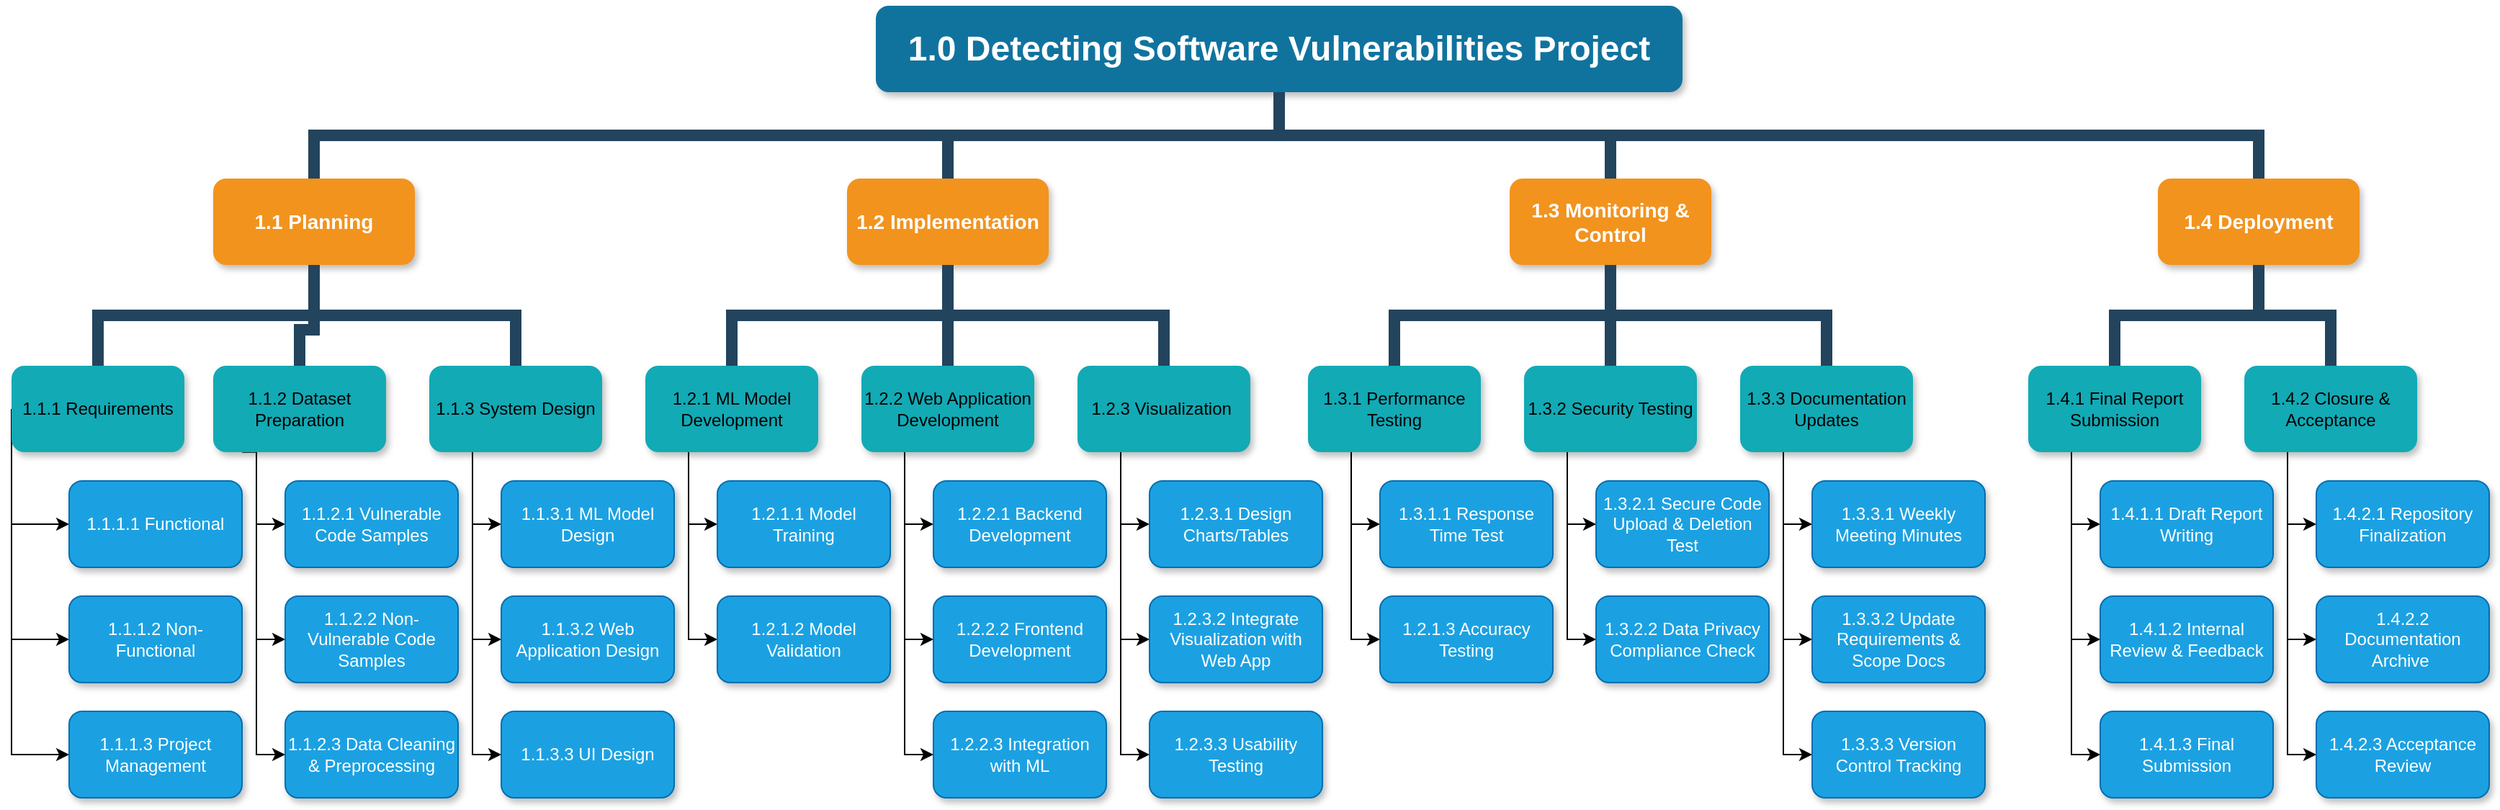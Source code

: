 <mxfile version="28.1.1">
  <diagram name="Page-1" id="MG0lEa-HUgkiu0qIdUfv">
    <mxGraphModel dx="749" dy="397" grid="1" gridSize="10" guides="1" tooltips="1" connect="1" arrows="1" fold="1" page="1" pageScale="1" pageWidth="850" pageHeight="1100" math="0" shadow="0">
      <root>
        <mxCell id="0" />
        <mxCell id="1" parent="0" />
        <mxCell id="g9feEOPvG_fvenJrY9SU-1" value="1.0 Detecting Software Vulnerabilities Project" style="whiteSpace=wrap;rounded=1;shadow=1;fillColor=#10739E;strokeColor=none;fontColor=#FFFFFF;fontStyle=1;fontSize=24" parent="1" vertex="1">
          <mxGeometry x="660" y="560" width="560" height="60" as="geometry" />
        </mxCell>
        <mxCell id="g9feEOPvG_fvenJrY9SU-2" value="1.1 Planning" style="whiteSpace=wrap;rounded=1;fillColor=#F2931E;strokeColor=none;shadow=1;fontColor=#FFFFFF;fontStyle=1;fontSize=14" parent="1" vertex="1">
          <mxGeometry x="200" y="680.0" width="140" height="60" as="geometry" />
        </mxCell>
        <mxCell id="g9feEOPvG_fvenJrY9SU-180" style="edgeStyle=orthogonalEdgeStyle;rounded=0;orthogonalLoop=1;jettySize=auto;html=1;exitX=0.25;exitY=1;exitDx=0;exitDy=0;entryX=0;entryY=0.5;entryDx=0;entryDy=0;" parent="1" source="g9feEOPvG_fvenJrY9SU-17" target="g9feEOPvG_fvenJrY9SU-106" edge="1">
          <mxGeometry relative="1" as="geometry" />
        </mxCell>
        <mxCell id="g9feEOPvG_fvenJrY9SU-181" style="edgeStyle=orthogonalEdgeStyle;rounded=0;orthogonalLoop=1;jettySize=auto;html=1;exitX=0.25;exitY=1;exitDx=0;exitDy=0;entryX=0;entryY=0.5;entryDx=0;entryDy=0;" parent="1" source="g9feEOPvG_fvenJrY9SU-17" target="g9feEOPvG_fvenJrY9SU-107" edge="1">
          <mxGeometry relative="1" as="geometry" />
        </mxCell>
        <mxCell id="g9feEOPvG_fvenJrY9SU-182" style="edgeStyle=orthogonalEdgeStyle;rounded=0;orthogonalLoop=1;jettySize=auto;html=1;exitX=0.25;exitY=1;exitDx=0;exitDy=0;entryX=0;entryY=0.5;entryDx=0;entryDy=0;" parent="1" source="g9feEOPvG_fvenJrY9SU-17" target="g9feEOPvG_fvenJrY9SU-108" edge="1">
          <mxGeometry relative="1" as="geometry" />
        </mxCell>
        <mxCell id="g9feEOPvG_fvenJrY9SU-17" value="1.1.3 System Design" style="whiteSpace=wrap;rounded=1;fillColor=#12AAB5;strokeColor=none;shadow=1;fontColor=light-dark(#000000,#000000);" parent="1" vertex="1">
          <mxGeometry x="350" y="810.0" width="120" height="60" as="geometry" />
        </mxCell>
        <mxCell id="g9feEOPvG_fvenJrY9SU-32" value="" style="edgeStyle=elbowEdgeStyle;elbow=vertical;rounded=0;fontColor=#000000;endArrow=none;endFill=0;strokeWidth=8;strokeColor=#23445D;" parent="1" source="g9feEOPvG_fvenJrY9SU-1" target="g9feEOPvG_fvenJrY9SU-2" edge="1">
          <mxGeometry width="100" height="100" relative="1" as="geometry">
            <mxPoint x="570" y="660" as="sourcePoint" />
            <mxPoint x="670" y="560" as="targetPoint" />
          </mxGeometry>
        </mxCell>
        <mxCell id="g9feEOPvG_fvenJrY9SU-33" value="" style="edgeStyle=elbowEdgeStyle;elbow=vertical;rounded=0;fontColor=#000000;endArrow=none;endFill=0;strokeWidth=8;strokeColor=#23445D;entryX=0.5;entryY=0;entryDx=0;entryDy=0;exitX=0.5;exitY=1;exitDx=0;exitDy=0;" parent="1" source="g9feEOPvG_fvenJrY9SU-1" target="g9feEOPvG_fvenJrY9SU-78" edge="1">
          <mxGeometry width="100" height="100" relative="1" as="geometry">
            <mxPoint x="1300" y="630" as="sourcePoint" />
            <mxPoint x="660" y="690.0" as="targetPoint" />
          </mxGeometry>
        </mxCell>
        <mxCell id="g9feEOPvG_fvenJrY9SU-34" value="" style="edgeStyle=elbowEdgeStyle;elbow=vertical;rounded=0;fontColor=#000000;endArrow=none;endFill=0;strokeWidth=8;strokeColor=#23445D;exitX=0.5;exitY=1;exitDx=0;exitDy=0;entryX=0.5;entryY=0;entryDx=0;entryDy=0;" parent="1" source="g9feEOPvG_fvenJrY9SU-1" target="g9feEOPvG_fvenJrY9SU-85" edge="1">
          <mxGeometry width="100" height="100" relative="1" as="geometry">
            <mxPoint x="590" y="680" as="sourcePoint" />
            <mxPoint x="1200" y="690" as="targetPoint" />
            <Array as="points">
              <mxPoint x="1060" y="650" />
            </Array>
          </mxGeometry>
        </mxCell>
        <mxCell id="g9feEOPvG_fvenJrY9SU-35" value="" style="edgeStyle=elbowEdgeStyle;elbow=vertical;rounded=0;fontColor=#000000;endArrow=none;endFill=0;strokeWidth=8;strokeColor=#23445D;entryX=0.5;entryY=0;entryDx=0;entryDy=0;" parent="1" source="g9feEOPvG_fvenJrY9SU-1" target="g9feEOPvG_fvenJrY9SU-92" edge="1">
          <mxGeometry width="100" height="100" relative="1" as="geometry">
            <mxPoint x="600" y="690" as="sourcePoint" />
            <mxPoint x="1370" y="690.0" as="targetPoint" />
          </mxGeometry>
        </mxCell>
        <mxCell id="g9feEOPvG_fvenJrY9SU-175" style="edgeStyle=orthogonalEdgeStyle;rounded=0;orthogonalLoop=1;jettySize=auto;html=1;exitX=0.167;exitY=0.998;exitDx=0;exitDy=0;entryX=0;entryY=0.5;entryDx=0;entryDy=0;exitPerimeter=0;" parent="1" source="g9feEOPvG_fvenJrY9SU-39" target="g9feEOPvG_fvenJrY9SU-105" edge="1">
          <mxGeometry relative="1" as="geometry">
            <mxPoint x="240.235" y="1090" as="targetPoint" />
            <Array as="points">
              <mxPoint x="230" y="1080" />
            </Array>
          </mxGeometry>
        </mxCell>
        <mxCell id="g9feEOPvG_fvenJrY9SU-178" style="edgeStyle=orthogonalEdgeStyle;rounded=0;orthogonalLoop=1;jettySize=auto;html=1;exitX=0.25;exitY=1;exitDx=0;exitDy=0;entryX=0;entryY=0.5;entryDx=0;entryDy=0;" parent="1" source="g9feEOPvG_fvenJrY9SU-39" target="g9feEOPvG_fvenJrY9SU-103" edge="1">
          <mxGeometry relative="1" as="geometry" />
        </mxCell>
        <mxCell id="g9feEOPvG_fvenJrY9SU-179" style="edgeStyle=orthogonalEdgeStyle;rounded=0;orthogonalLoop=1;jettySize=auto;html=1;exitX=0.25;exitY=1;exitDx=0;exitDy=0;entryX=0;entryY=0.5;entryDx=0;entryDy=0;" parent="1" source="g9feEOPvG_fvenJrY9SU-39" target="g9feEOPvG_fvenJrY9SU-104" edge="1">
          <mxGeometry relative="1" as="geometry" />
        </mxCell>
        <mxCell id="g9feEOPvG_fvenJrY9SU-39" value="1.1.2 Dataset Preparation" style="whiteSpace=wrap;rounded=1;fillColor=#12AAB5;strokeColor=none;shadow=1;fontColor=light-dark(#000000,#000000);" parent="1" vertex="1">
          <mxGeometry x="200.0" y="810" width="120" height="60" as="geometry" />
        </mxCell>
        <mxCell id="g9feEOPvG_fvenJrY9SU-136" style="edgeStyle=orthogonalEdgeStyle;rounded=0;orthogonalLoop=1;jettySize=auto;html=1;exitX=0;exitY=0.5;exitDx=0;exitDy=0;entryX=0;entryY=0.5;entryDx=0;entryDy=0;" parent="1" source="g9feEOPvG_fvenJrY9SU-41" target="g9feEOPvG_fvenJrY9SU-101" edge="1">
          <mxGeometry relative="1" as="geometry">
            <mxPoint x="40" y="1000" as="targetPoint" />
            <Array as="points">
              <mxPoint x="60" y="1000" />
            </Array>
          </mxGeometry>
        </mxCell>
        <mxCell id="g9feEOPvG_fvenJrY9SU-137" style="edgeStyle=orthogonalEdgeStyle;rounded=0;orthogonalLoop=1;jettySize=auto;html=1;exitX=0;exitY=0.5;exitDx=0;exitDy=0;entryX=0;entryY=0.5;entryDx=0;entryDy=0;" parent="1" source="g9feEOPvG_fvenJrY9SU-41" target="g9feEOPvG_fvenJrY9SU-100" edge="1">
          <mxGeometry relative="1" as="geometry">
            <mxPoint x="40" y="930" as="targetPoint" />
            <Array as="points">
              <mxPoint x="60" y="920" />
            </Array>
          </mxGeometry>
        </mxCell>
        <mxCell id="g9feEOPvG_fvenJrY9SU-138" style="edgeStyle=orthogonalEdgeStyle;rounded=0;orthogonalLoop=1;jettySize=auto;html=1;exitX=0;exitY=0.5;exitDx=0;exitDy=0;entryX=0;entryY=0.5;entryDx=0;entryDy=0;" parent="1" source="g9feEOPvG_fvenJrY9SU-41" target="g9feEOPvG_fvenJrY9SU-102" edge="1">
          <mxGeometry relative="1" as="geometry">
            <mxPoint x="40" y="1090" as="targetPoint" />
            <Array as="points">
              <mxPoint x="60" y="1080" />
            </Array>
          </mxGeometry>
        </mxCell>
        <mxCell id="g9feEOPvG_fvenJrY9SU-41" value="1.1.1 Requirements" style="whiteSpace=wrap;rounded=1;fillColor=#12AAB5;strokeColor=light-dark(transparent,#000000);shadow=1;fontColor=light-dark(#000000,#000000);" parent="1" vertex="1">
          <mxGeometry x="60" y="810" width="120" height="60" as="geometry" />
        </mxCell>
        <mxCell id="g9feEOPvG_fvenJrY9SU-60" value="" style="edgeStyle=elbowEdgeStyle;elbow=vertical;rounded=0;fontColor=#000000;endArrow=none;endFill=0;strokeWidth=8;strokeColor=#23445D;entryX=0.5;entryY=0;entryDx=0;entryDy=0;exitX=0.5;exitY=1;exitDx=0;exitDy=0;" parent="1" source="g9feEOPvG_fvenJrY9SU-2" target="g9feEOPvG_fvenJrY9SU-41" edge="1">
          <mxGeometry width="100" height="100" relative="1" as="geometry">
            <mxPoint x="260" y="750.0" as="sourcePoint" />
            <mxPoint x="110" y="810" as="targetPoint" />
            <Array as="points" />
          </mxGeometry>
        </mxCell>
        <mxCell id="g9feEOPvG_fvenJrY9SU-75" value="" style="edgeStyle=elbowEdgeStyle;elbow=vertical;rounded=0;fontColor=#000000;endArrow=none;endFill=0;strokeWidth=8;strokeColor=#23445D;entryX=0.5;entryY=0;entryDx=0;entryDy=0;" parent="1" target="g9feEOPvG_fvenJrY9SU-39" edge="1">
          <mxGeometry width="100" height="100" relative="1" as="geometry">
            <mxPoint x="270" y="760" as="sourcePoint" />
            <mxPoint x="259.29" y="821" as="targetPoint" />
          </mxGeometry>
        </mxCell>
        <mxCell id="g9feEOPvG_fvenJrY9SU-76" value="" style="edgeStyle=elbowEdgeStyle;elbow=vertical;rounded=0;fontColor=#000000;endArrow=none;endFill=0;strokeWidth=8;strokeColor=#23445D;entryX=0.5;entryY=0;entryDx=0;entryDy=0;exitX=0.5;exitY=1;exitDx=0;exitDy=0;" parent="1" source="g9feEOPvG_fvenJrY9SU-2" target="g9feEOPvG_fvenJrY9SU-17" edge="1">
          <mxGeometry width="100" height="100" relative="1" as="geometry">
            <mxPoint x="270" y="760" as="sourcePoint" />
            <mxPoint x="320" y="840" as="targetPoint" />
            <Array as="points" />
          </mxGeometry>
        </mxCell>
        <mxCell id="g9feEOPvG_fvenJrY9SU-78" value="1.2 Implementation" style="whiteSpace=wrap;rounded=1;fillColor=#F2931E;strokeColor=none;shadow=1;fontColor=#FFFFFF;fontStyle=1;fontSize=14" parent="1" vertex="1">
          <mxGeometry x="640" y="680" width="140" height="60" as="geometry" />
        </mxCell>
        <mxCell id="g9feEOPvG_fvenJrY9SU-192" style="edgeStyle=orthogonalEdgeStyle;rounded=0;orthogonalLoop=1;jettySize=auto;html=1;exitX=0.25;exitY=1;exitDx=0;exitDy=0;entryX=0;entryY=0.5;entryDx=0;entryDy=0;" parent="1" source="g9feEOPvG_fvenJrY9SU-79" target="g9feEOPvG_fvenJrY9SU-115" edge="1">
          <mxGeometry relative="1" as="geometry" />
        </mxCell>
        <mxCell id="g9feEOPvG_fvenJrY9SU-194" style="edgeStyle=orthogonalEdgeStyle;rounded=0;orthogonalLoop=1;jettySize=auto;html=1;exitX=0.25;exitY=1;exitDx=0;exitDy=0;entryX=0;entryY=0.5;entryDx=0;entryDy=0;" parent="1" source="g9feEOPvG_fvenJrY9SU-79" target="g9feEOPvG_fvenJrY9SU-116" edge="1">
          <mxGeometry relative="1" as="geometry" />
        </mxCell>
        <mxCell id="g9feEOPvG_fvenJrY9SU-195" style="edgeStyle=orthogonalEdgeStyle;rounded=0;orthogonalLoop=1;jettySize=auto;html=1;exitX=0.25;exitY=1;exitDx=0;exitDy=0;entryX=0;entryY=0.5;entryDx=0;entryDy=0;" parent="1" source="g9feEOPvG_fvenJrY9SU-79" target="g9feEOPvG_fvenJrY9SU-117" edge="1">
          <mxGeometry relative="1" as="geometry" />
        </mxCell>
        <mxCell id="g9feEOPvG_fvenJrY9SU-79" value="1.2.3 Visualization " style="whiteSpace=wrap;rounded=1;fillColor=#12AAB5;strokeColor=none;shadow=1;fontColor=light-dark(#000000,#000000);" parent="1" vertex="1">
          <mxGeometry x="800" y="810.0" width="120" height="60" as="geometry" />
        </mxCell>
        <mxCell id="g9feEOPvG_fvenJrY9SU-189" style="edgeStyle=orthogonalEdgeStyle;rounded=0;orthogonalLoop=1;jettySize=auto;html=1;exitX=0.25;exitY=1;exitDx=0;exitDy=0;entryX=0;entryY=0.5;entryDx=0;entryDy=0;" parent="1" source="g9feEOPvG_fvenJrY9SU-80" target="g9feEOPvG_fvenJrY9SU-112" edge="1">
          <mxGeometry relative="1" as="geometry" />
        </mxCell>
        <mxCell id="g9feEOPvG_fvenJrY9SU-190" style="edgeStyle=orthogonalEdgeStyle;rounded=0;orthogonalLoop=1;jettySize=auto;html=1;exitX=0.25;exitY=1;exitDx=0;exitDy=0;entryX=0;entryY=0.5;entryDx=0;entryDy=0;" parent="1" source="g9feEOPvG_fvenJrY9SU-80" target="g9feEOPvG_fvenJrY9SU-113" edge="1">
          <mxGeometry relative="1" as="geometry" />
        </mxCell>
        <mxCell id="g9feEOPvG_fvenJrY9SU-191" style="edgeStyle=orthogonalEdgeStyle;rounded=0;orthogonalLoop=1;jettySize=auto;html=1;exitX=0.25;exitY=1;exitDx=0;exitDy=0;entryX=0;entryY=0.5;entryDx=0;entryDy=0;" parent="1" source="g9feEOPvG_fvenJrY9SU-80" target="g9feEOPvG_fvenJrY9SU-114" edge="1">
          <mxGeometry relative="1" as="geometry" />
        </mxCell>
        <mxCell id="g9feEOPvG_fvenJrY9SU-80" value="1.2.2 Web Application Development" style="whiteSpace=wrap;rounded=1;fillColor=#12AAB5;strokeColor=none;shadow=1;fontColor=light-dark(#000000,#000000);" parent="1" vertex="1">
          <mxGeometry x="650" y="810.0" width="120" height="60" as="geometry" />
        </mxCell>
        <mxCell id="g9feEOPvG_fvenJrY9SU-186" style="edgeStyle=orthogonalEdgeStyle;rounded=0;orthogonalLoop=1;jettySize=auto;html=1;exitX=0.25;exitY=1;exitDx=0;exitDy=0;entryX=0;entryY=0.5;entryDx=0;entryDy=0;" parent="1" source="g9feEOPvG_fvenJrY9SU-81" target="g9feEOPvG_fvenJrY9SU-109" edge="1">
          <mxGeometry relative="1" as="geometry">
            <Array as="points">
              <mxPoint x="530" y="870" />
              <mxPoint x="530" y="920" />
            </Array>
          </mxGeometry>
        </mxCell>
        <mxCell id="g9feEOPvG_fvenJrY9SU-187" style="edgeStyle=orthogonalEdgeStyle;rounded=0;orthogonalLoop=1;jettySize=auto;html=1;exitX=0.25;exitY=1;exitDx=0;exitDy=0;entryX=0;entryY=0.5;entryDx=0;entryDy=0;" parent="1" source="g9feEOPvG_fvenJrY9SU-81" target="g9feEOPvG_fvenJrY9SU-110" edge="1">
          <mxGeometry relative="1" as="geometry">
            <Array as="points">
              <mxPoint x="530" y="870" />
              <mxPoint x="530" y="1000" />
            </Array>
          </mxGeometry>
        </mxCell>
        <mxCell id="g9feEOPvG_fvenJrY9SU-81" value="1.2.1 ML Model Development" style="whiteSpace=wrap;rounded=1;fillColor=#12AAB5;strokeColor=light-dark(transparent,#000000);shadow=1;fontColor=light-dark(#000000,#000000);" parent="1" vertex="1">
          <mxGeometry x="500" y="810.0" width="120" height="60" as="geometry" />
        </mxCell>
        <mxCell id="g9feEOPvG_fvenJrY9SU-82" value="" style="edgeStyle=elbowEdgeStyle;elbow=vertical;rounded=0;fontColor=#000000;endArrow=none;endFill=0;strokeWidth=8;strokeColor=#23445D;entryX=0.5;entryY=0;entryDx=0;entryDy=0;exitX=0.5;exitY=1;exitDx=0;exitDy=0;" parent="1" source="g9feEOPvG_fvenJrY9SU-78" target="g9feEOPvG_fvenJrY9SU-81" edge="1">
          <mxGeometry width="100" height="100" relative="1" as="geometry">
            <mxPoint x="710" y="750" as="sourcePoint" />
            <mxPoint x="560" y="810.0" as="targetPoint" />
            <Array as="points" />
          </mxGeometry>
        </mxCell>
        <mxCell id="g9feEOPvG_fvenJrY9SU-83" value="" style="edgeStyle=elbowEdgeStyle;elbow=vertical;rounded=0;fontColor=#000000;endArrow=none;endFill=0;strokeWidth=8;strokeColor=#23445D;entryX=0.5;entryY=0;entryDx=0;entryDy=0;" parent="1" target="g9feEOPvG_fvenJrY9SU-80" edge="1">
          <mxGeometry width="100" height="100" relative="1" as="geometry">
            <mxPoint x="710" y="780" as="sourcePoint" />
            <mxPoint x="709.29" y="821.0" as="targetPoint" />
            <Array as="points">
              <mxPoint x="710" y="770" />
            </Array>
          </mxGeometry>
        </mxCell>
        <mxCell id="g9feEOPvG_fvenJrY9SU-84" value="" style="edgeStyle=elbowEdgeStyle;elbow=vertical;rounded=0;fontColor=#000000;endArrow=none;endFill=0;strokeWidth=8;strokeColor=#23445D;entryX=0.5;entryY=0;entryDx=0;entryDy=0;exitX=0.5;exitY=1;exitDx=0;exitDy=0;" parent="1" source="g9feEOPvG_fvenJrY9SU-78" target="g9feEOPvG_fvenJrY9SU-79" edge="1">
          <mxGeometry width="100" height="100" relative="1" as="geometry">
            <mxPoint x="720" y="760.0" as="sourcePoint" />
            <mxPoint x="770" y="840.0" as="targetPoint" />
            <Array as="points" />
          </mxGeometry>
        </mxCell>
        <mxCell id="g9feEOPvG_fvenJrY9SU-85" value="1.3 Monitoring &amp; Control" style="whiteSpace=wrap;rounded=1;fillColor=#F2931E;strokeColor=none;shadow=1;fontColor=#FFFFFF;fontStyle=1;fontSize=14" parent="1" vertex="1">
          <mxGeometry x="1100" y="680" width="140" height="60" as="geometry" />
        </mxCell>
        <mxCell id="g9feEOPvG_fvenJrY9SU-202" style="edgeStyle=orthogonalEdgeStyle;rounded=0;orthogonalLoop=1;jettySize=auto;html=1;exitX=0.25;exitY=1;exitDx=0;exitDy=0;entryX=0;entryY=0.5;entryDx=0;entryDy=0;" parent="1" source="g9feEOPvG_fvenJrY9SU-86" target="g9feEOPvG_fvenJrY9SU-124" edge="1">
          <mxGeometry relative="1" as="geometry" />
        </mxCell>
        <mxCell id="g9feEOPvG_fvenJrY9SU-203" style="edgeStyle=orthogonalEdgeStyle;rounded=0;orthogonalLoop=1;jettySize=auto;html=1;exitX=0.25;exitY=1;exitDx=0;exitDy=0;entryX=0;entryY=0.5;entryDx=0;entryDy=0;" parent="1" source="g9feEOPvG_fvenJrY9SU-86" target="g9feEOPvG_fvenJrY9SU-125" edge="1">
          <mxGeometry relative="1" as="geometry" />
        </mxCell>
        <mxCell id="g9feEOPvG_fvenJrY9SU-204" style="edgeStyle=orthogonalEdgeStyle;rounded=0;orthogonalLoop=1;jettySize=auto;html=1;exitX=0.25;exitY=1;exitDx=0;exitDy=0;entryX=0;entryY=0.5;entryDx=0;entryDy=0;" parent="1" source="g9feEOPvG_fvenJrY9SU-86" target="g9feEOPvG_fvenJrY9SU-126" edge="1">
          <mxGeometry relative="1" as="geometry" />
        </mxCell>
        <mxCell id="g9feEOPvG_fvenJrY9SU-86" value="1.3.3 Documentation Updates" style="whiteSpace=wrap;rounded=1;fillColor=#12AAB5;strokeColor=none;shadow=1;fontColor=light-dark(#000000,#000000);" parent="1" vertex="1">
          <mxGeometry x="1260" y="810.0" width="120" height="60" as="geometry" />
        </mxCell>
        <mxCell id="g9feEOPvG_fvenJrY9SU-197" style="edgeStyle=orthogonalEdgeStyle;rounded=0;orthogonalLoop=1;jettySize=auto;html=1;exitX=0.25;exitY=1;exitDx=0;exitDy=0;entryX=0;entryY=0.5;entryDx=0;entryDy=0;" parent="1" source="g9feEOPvG_fvenJrY9SU-87" target="g9feEOPvG_fvenJrY9SU-121" edge="1">
          <mxGeometry relative="1" as="geometry" />
        </mxCell>
        <mxCell id="g9feEOPvG_fvenJrY9SU-198" style="edgeStyle=orthogonalEdgeStyle;rounded=0;orthogonalLoop=1;jettySize=auto;html=1;exitX=0.25;exitY=1;exitDx=0;exitDy=0;entryX=0;entryY=0.5;entryDx=0;entryDy=0;" parent="1" source="g9feEOPvG_fvenJrY9SU-87" target="g9feEOPvG_fvenJrY9SU-122" edge="1">
          <mxGeometry relative="1" as="geometry" />
        </mxCell>
        <mxCell id="g9feEOPvG_fvenJrY9SU-87" value="1.3.2 Security Testing" style="whiteSpace=wrap;rounded=1;fillColor=#12AAB5;strokeColor=none;shadow=1;fontColor=light-dark(#000000,#000000);" parent="1" vertex="1">
          <mxGeometry x="1110" y="810.0" width="120" height="60" as="geometry" />
        </mxCell>
        <mxCell id="g9feEOPvG_fvenJrY9SU-196" style="edgeStyle=orthogonalEdgeStyle;rounded=0;orthogonalLoop=1;jettySize=auto;html=1;exitX=0.25;exitY=1;exitDx=0;exitDy=0;entryX=0;entryY=0.5;entryDx=0;entryDy=0;" parent="1" source="g9feEOPvG_fvenJrY9SU-88" target="g9feEOPvG_fvenJrY9SU-118" edge="1">
          <mxGeometry relative="1" as="geometry" />
        </mxCell>
        <mxCell id="g9feEOPvG_fvenJrY9SU-211" style="edgeStyle=orthogonalEdgeStyle;rounded=0;orthogonalLoop=1;jettySize=auto;html=1;exitX=0.25;exitY=1;exitDx=0;exitDy=0;entryX=0;entryY=0.5;entryDx=0;entryDy=0;" parent="1" source="g9feEOPvG_fvenJrY9SU-88" target="g9feEOPvG_fvenJrY9SU-111" edge="1">
          <mxGeometry relative="1" as="geometry" />
        </mxCell>
        <mxCell id="g9feEOPvG_fvenJrY9SU-88" value="1.3.1 Performance Testing" style="whiteSpace=wrap;rounded=1;fillColor=#12AAB5;strokeColor=light-dark(transparent,#000000);shadow=1;fontColor=light-dark(#000000,#000000);" parent="1" vertex="1">
          <mxGeometry x="960" y="810.0" width="120" height="60" as="geometry" />
        </mxCell>
        <mxCell id="g9feEOPvG_fvenJrY9SU-89" value="" style="edgeStyle=elbowEdgeStyle;elbow=vertical;rounded=0;fontColor=#000000;endArrow=none;endFill=0;strokeWidth=8;strokeColor=#23445D;entryX=0.5;entryY=0;entryDx=0;entryDy=0;exitX=0.5;exitY=1;exitDx=0;exitDy=0;" parent="1" source="g9feEOPvG_fvenJrY9SU-85" target="g9feEOPvG_fvenJrY9SU-88" edge="1">
          <mxGeometry width="100" height="100" relative="1" as="geometry">
            <mxPoint x="1170" y="750" as="sourcePoint" />
            <mxPoint x="1020" y="810.0" as="targetPoint" />
            <Array as="points" />
          </mxGeometry>
        </mxCell>
        <mxCell id="g9feEOPvG_fvenJrY9SU-90" value="" style="edgeStyle=elbowEdgeStyle;elbow=vertical;rounded=0;fontColor=#000000;endArrow=none;endFill=0;strokeWidth=8;strokeColor=#23445D;entryX=0.5;entryY=0;entryDx=0;entryDy=0;" parent="1" target="g9feEOPvG_fvenJrY9SU-87" edge="1">
          <mxGeometry width="100" height="100" relative="1" as="geometry">
            <mxPoint x="1170" y="760" as="sourcePoint" />
            <mxPoint x="1169.29" y="821.0" as="targetPoint" />
          </mxGeometry>
        </mxCell>
        <mxCell id="g9feEOPvG_fvenJrY9SU-91" value="" style="edgeStyle=elbowEdgeStyle;elbow=vertical;rounded=0;fontColor=#000000;endArrow=none;endFill=0;strokeWidth=8;strokeColor=#23445D;entryX=0.5;entryY=0;entryDx=0;entryDy=0;exitX=0.5;exitY=1;exitDx=0;exitDy=0;" parent="1" source="g9feEOPvG_fvenJrY9SU-85" target="g9feEOPvG_fvenJrY9SU-86" edge="1">
          <mxGeometry width="100" height="100" relative="1" as="geometry">
            <mxPoint x="1180" y="760.0" as="sourcePoint" />
            <mxPoint x="1230" y="840.0" as="targetPoint" />
            <Array as="points" />
          </mxGeometry>
        </mxCell>
        <mxCell id="g9feEOPvG_fvenJrY9SU-92" value="1.4 Deployment" style="whiteSpace=wrap;rounded=1;fillColor=#F2931E;strokeColor=none;shadow=1;fontColor=#FFFFFF;fontStyle=1;fontSize=14" parent="1" vertex="1">
          <mxGeometry x="1550" y="680" width="140" height="60" as="geometry" />
        </mxCell>
        <mxCell id="g9feEOPvG_fvenJrY9SU-208" style="edgeStyle=orthogonalEdgeStyle;rounded=0;orthogonalLoop=1;jettySize=auto;html=1;exitX=0.25;exitY=1;exitDx=0;exitDy=0;entryX=0;entryY=0.5;entryDx=0;entryDy=0;" parent="1" source="g9feEOPvG_fvenJrY9SU-94" target="g9feEOPvG_fvenJrY9SU-130" edge="1">
          <mxGeometry relative="1" as="geometry" />
        </mxCell>
        <mxCell id="g9feEOPvG_fvenJrY9SU-209" style="edgeStyle=orthogonalEdgeStyle;rounded=0;orthogonalLoop=1;jettySize=auto;html=1;exitX=0.25;exitY=1;exitDx=0;exitDy=0;entryX=0;entryY=0.5;entryDx=0;entryDy=0;" parent="1" source="g9feEOPvG_fvenJrY9SU-94" target="g9feEOPvG_fvenJrY9SU-131" edge="1">
          <mxGeometry relative="1" as="geometry" />
        </mxCell>
        <mxCell id="g9feEOPvG_fvenJrY9SU-210" style="edgeStyle=orthogonalEdgeStyle;rounded=0;orthogonalLoop=1;jettySize=auto;html=1;exitX=0.25;exitY=1;exitDx=0;exitDy=0;entryX=0;entryY=0.5;entryDx=0;entryDy=0;" parent="1" source="g9feEOPvG_fvenJrY9SU-94" target="g9feEOPvG_fvenJrY9SU-132" edge="1">
          <mxGeometry relative="1" as="geometry" />
        </mxCell>
        <mxCell id="g9feEOPvG_fvenJrY9SU-94" value="1.4.2 Closure &amp; Acceptance" style="whiteSpace=wrap;rounded=1;fillColor=#12AAB5;strokeColor=none;shadow=1;fontColor=light-dark(#000000,#000000);" parent="1" vertex="1">
          <mxGeometry x="1610" y="810.0" width="120" height="60" as="geometry" />
        </mxCell>
        <mxCell id="g9feEOPvG_fvenJrY9SU-205" style="edgeStyle=orthogonalEdgeStyle;rounded=0;orthogonalLoop=1;jettySize=auto;html=1;exitX=0.25;exitY=1;exitDx=0;exitDy=0;entryX=0;entryY=0.5;entryDx=0;entryDy=0;" parent="1" source="g9feEOPvG_fvenJrY9SU-95" target="g9feEOPvG_fvenJrY9SU-127" edge="1">
          <mxGeometry relative="1" as="geometry" />
        </mxCell>
        <mxCell id="g9feEOPvG_fvenJrY9SU-206" style="edgeStyle=orthogonalEdgeStyle;rounded=0;orthogonalLoop=1;jettySize=auto;html=1;exitX=0.25;exitY=1;exitDx=0;exitDy=0;entryX=0;entryY=0.5;entryDx=0;entryDy=0;" parent="1" source="g9feEOPvG_fvenJrY9SU-95" target="g9feEOPvG_fvenJrY9SU-128" edge="1">
          <mxGeometry relative="1" as="geometry" />
        </mxCell>
        <mxCell id="g9feEOPvG_fvenJrY9SU-207" style="edgeStyle=orthogonalEdgeStyle;rounded=0;orthogonalLoop=1;jettySize=auto;html=1;exitX=0.25;exitY=1;exitDx=0;exitDy=0;entryX=0;entryY=0.5;entryDx=0;entryDy=0;" parent="1" source="g9feEOPvG_fvenJrY9SU-95" target="g9feEOPvG_fvenJrY9SU-129" edge="1">
          <mxGeometry relative="1" as="geometry" />
        </mxCell>
        <mxCell id="g9feEOPvG_fvenJrY9SU-95" value="1.4.1 Final Report Submission" style="whiteSpace=wrap;rounded=1;fillColor=#12AAB5;strokeColor=light-dark(transparent,#000000);shadow=1;fontColor=light-dark(#000000,#000000);" parent="1" vertex="1">
          <mxGeometry x="1460" y="810.0" width="120" height="60" as="geometry" />
        </mxCell>
        <mxCell id="g9feEOPvG_fvenJrY9SU-96" value="" style="edgeStyle=elbowEdgeStyle;elbow=vertical;rounded=0;fontColor=#000000;endArrow=none;endFill=0;strokeWidth=8;strokeColor=#23445D;entryX=0.5;entryY=0;entryDx=0;entryDy=0;exitX=0.5;exitY=1;exitDx=0;exitDy=0;" parent="1" source="g9feEOPvG_fvenJrY9SU-92" target="g9feEOPvG_fvenJrY9SU-95" edge="1">
          <mxGeometry width="100" height="100" relative="1" as="geometry">
            <mxPoint x="1620" y="750" as="sourcePoint" />
            <mxPoint x="1470" y="810.0" as="targetPoint" />
            <Array as="points">
              <mxPoint x="1570" y="775" />
            </Array>
          </mxGeometry>
        </mxCell>
        <mxCell id="g9feEOPvG_fvenJrY9SU-97" value="" style="edgeStyle=elbowEdgeStyle;elbow=vertical;rounded=0;fontColor=#000000;endArrow=none;endFill=0;strokeWidth=8;strokeColor=#23445D;entryX=0.5;entryY=0;entryDx=0;entryDy=0;" parent="1" target="g9feEOPvG_fvenJrY9SU-94" edge="1">
          <mxGeometry width="100" height="100" relative="1" as="geometry">
            <mxPoint x="1620" y="740" as="sourcePoint" />
            <mxPoint x="1619.29" y="821.0" as="targetPoint" />
            <Array as="points" />
          </mxGeometry>
        </mxCell>
        <mxCell id="g9feEOPvG_fvenJrY9SU-100" value="1.1.1.1 Functional" style="whiteSpace=wrap;rounded=1;shadow=1;fillColor=#1ba1e2;strokeColor=#006EAF;fontColor=#ffffff;" parent="1" vertex="1">
          <mxGeometry x="100" y="890" width="120" height="60" as="geometry" />
        </mxCell>
        <mxCell id="g9feEOPvG_fvenJrY9SU-101" value="1.1.1.2 Non-Functional" style="whiteSpace=wrap;rounded=1;fillColor=#1ba1e2;strokeColor=#006EAF;shadow=1;fontColor=#ffffff;" parent="1" vertex="1">
          <mxGeometry x="100" y="970" width="120" height="60" as="geometry" />
        </mxCell>
        <mxCell id="g9feEOPvG_fvenJrY9SU-102" value="1.1.1.3 Project Management" style="whiteSpace=wrap;rounded=1;fillColor=#1ba1e2;strokeColor=#006EAF;shadow=1;fontColor=#ffffff;" parent="1" vertex="1">
          <mxGeometry x="100" y="1050" width="120" height="60" as="geometry" />
        </mxCell>
        <mxCell id="g9feEOPvG_fvenJrY9SU-103" value="1.1.2.1 Vulnerable Code Samples" style="whiteSpace=wrap;rounded=1;shadow=1;fillColor=#1ba1e2;strokeColor=#006EAF;fontColor=#ffffff;" parent="1" vertex="1">
          <mxGeometry x="250" y="890" width="120" height="60" as="geometry" />
        </mxCell>
        <mxCell id="g9feEOPvG_fvenJrY9SU-104" value="1.1.2.2 Non-Vulnerable Code Samples" style="whiteSpace=wrap;rounded=1;fillColor=#1ba1e2;strokeColor=#006EAF;shadow=1;fontColor=#ffffff;" parent="1" vertex="1">
          <mxGeometry x="250" y="970" width="120" height="60" as="geometry" />
        </mxCell>
        <mxCell id="g9feEOPvG_fvenJrY9SU-105" value="1.1.2.3 Data Cleaning &amp; Preprocessing" style="whiteSpace=wrap;rounded=1;fillColor=#1ba1e2;strokeColor=#006EAF;shadow=1;fontColor=#ffffff;" parent="1" vertex="1">
          <mxGeometry x="250" y="1050" width="120" height="60" as="geometry" />
        </mxCell>
        <mxCell id="g9feEOPvG_fvenJrY9SU-106" value="1.1.3.1 ML Model Design" style="whiteSpace=wrap;rounded=1;shadow=1;fillColor=#1ba1e2;strokeColor=#006EAF;fontColor=#ffffff;" parent="1" vertex="1">
          <mxGeometry x="400" y="890" width="120" height="60" as="geometry" />
        </mxCell>
        <mxCell id="g9feEOPvG_fvenJrY9SU-107" value="1.1.3.2 Web Application Design" style="whiteSpace=wrap;rounded=1;fillColor=#1ba1e2;strokeColor=#006EAF;shadow=1;fontColor=#ffffff;" parent="1" vertex="1">
          <mxGeometry x="400" y="970" width="120" height="60" as="geometry" />
        </mxCell>
        <mxCell id="g9feEOPvG_fvenJrY9SU-108" value="1.1.3.3 UI Design" style="whiteSpace=wrap;rounded=1;fillColor=#1ba1e2;strokeColor=#006EAF;shadow=1;fontColor=#ffffff;" parent="1" vertex="1">
          <mxGeometry x="400" y="1050" width="120" height="60" as="geometry" />
        </mxCell>
        <mxCell id="g9feEOPvG_fvenJrY9SU-109" value="1.2.1.1 Model Training" style="whiteSpace=wrap;rounded=1;shadow=1;fillColor=#1ba1e2;strokeColor=#006EAF;fontColor=#ffffff;" parent="1" vertex="1">
          <mxGeometry x="550" y="890" width="120" height="60" as="geometry" />
        </mxCell>
        <mxCell id="g9feEOPvG_fvenJrY9SU-110" value="1.2.1.2 Model Validation" style="whiteSpace=wrap;rounded=1;fillColor=#1ba1e2;strokeColor=#006EAF;shadow=1;fontColor=#ffffff;" parent="1" vertex="1">
          <mxGeometry x="550" y="970" width="120" height="60" as="geometry" />
        </mxCell>
        <mxCell id="g9feEOPvG_fvenJrY9SU-111" value="1.2.1.3 Accuracy Testing" style="whiteSpace=wrap;rounded=1;fillColor=#1ba1e2;strokeColor=#006EAF;shadow=1;fontColor=#ffffff;" parent="1" vertex="1">
          <mxGeometry x="1010" y="970" width="120" height="60" as="geometry" />
        </mxCell>
        <mxCell id="g9feEOPvG_fvenJrY9SU-112" value="1.2.2.1 Backend Development" style="whiteSpace=wrap;rounded=1;shadow=1;fillColor=#1ba1e2;strokeColor=#006EAF;fontColor=#ffffff;" parent="1" vertex="1">
          <mxGeometry x="700" y="890" width="120" height="60" as="geometry" />
        </mxCell>
        <mxCell id="g9feEOPvG_fvenJrY9SU-113" value="1.2.2.2 Frontend Development" style="whiteSpace=wrap;rounded=1;fillColor=#1ba1e2;strokeColor=#006EAF;shadow=1;fontColor=#ffffff;" parent="1" vertex="1">
          <mxGeometry x="700" y="970" width="120" height="60" as="geometry" />
        </mxCell>
        <mxCell id="g9feEOPvG_fvenJrY9SU-114" value="1.2.2.3 Integration with ML" style="whiteSpace=wrap;rounded=1;fillColor=#1ba1e2;strokeColor=#006EAF;shadow=1;fontColor=#ffffff;" parent="1" vertex="1">
          <mxGeometry x="700" y="1050" width="120" height="60" as="geometry" />
        </mxCell>
        <mxCell id="g9feEOPvG_fvenJrY9SU-115" value="1.2.3.1 Design Charts/Tables" style="whiteSpace=wrap;rounded=1;shadow=1;fillColor=#1ba1e2;strokeColor=#006EAF;fontColor=#ffffff;" parent="1" vertex="1">
          <mxGeometry x="850" y="890" width="120" height="60" as="geometry" />
        </mxCell>
        <mxCell id="g9feEOPvG_fvenJrY9SU-116" value="1.2.3.2 Integrate Visualization with Web App" style="whiteSpace=wrap;rounded=1;fillColor=#1ba1e2;strokeColor=#006EAF;shadow=1;fontColor=#ffffff;" parent="1" vertex="1">
          <mxGeometry x="850" y="970" width="120" height="60" as="geometry" />
        </mxCell>
        <mxCell id="g9feEOPvG_fvenJrY9SU-117" value="1.2.3.3 Usability Testing" style="whiteSpace=wrap;rounded=1;fillColor=#1ba1e2;strokeColor=#006EAF;shadow=1;fontColor=#ffffff;" parent="1" vertex="1">
          <mxGeometry x="850" y="1050" width="120" height="60" as="geometry" />
        </mxCell>
        <mxCell id="g9feEOPvG_fvenJrY9SU-118" value="1.3.1.1 Response Time Test" style="whiteSpace=wrap;rounded=1;shadow=1;fillColor=#1ba1e2;strokeColor=#006EAF;fontColor=#ffffff;" parent="1" vertex="1">
          <mxGeometry x="1010" y="890" width="120" height="60" as="geometry" />
        </mxCell>
        <mxCell id="g9feEOPvG_fvenJrY9SU-121" value="1.3.2.1 Secure Code Upload &amp; Deletion Test" style="whiteSpace=wrap;rounded=1;shadow=1;fillColor=#1ba1e2;strokeColor=#006EAF;fontColor=#ffffff;" parent="1" vertex="1">
          <mxGeometry x="1160" y="890" width="120" height="60" as="geometry" />
        </mxCell>
        <mxCell id="g9feEOPvG_fvenJrY9SU-122" value="1.3.2.2 Data Privacy Compliance Check" style="whiteSpace=wrap;rounded=1;fillColor=#1ba1e2;strokeColor=#006EAF;shadow=1;fontColor=#ffffff;" parent="1" vertex="1">
          <mxGeometry x="1160" y="970" width="120" height="60" as="geometry" />
        </mxCell>
        <mxCell id="g9feEOPvG_fvenJrY9SU-124" value="1.3.3.1 Weekly Meeting Minutes" style="whiteSpace=wrap;rounded=1;shadow=1;fillColor=#1ba1e2;strokeColor=#006EAF;fontColor=#ffffff;" parent="1" vertex="1">
          <mxGeometry x="1310" y="890" width="120" height="60" as="geometry" />
        </mxCell>
        <mxCell id="g9feEOPvG_fvenJrY9SU-125" value="1.3.3.2 Update Requirements &amp; Scope Docs" style="whiteSpace=wrap;rounded=1;fillColor=#1ba1e2;strokeColor=#006EAF;shadow=1;fontColor=#ffffff;" parent="1" vertex="1">
          <mxGeometry x="1310" y="970" width="120" height="60" as="geometry" />
        </mxCell>
        <mxCell id="g9feEOPvG_fvenJrY9SU-126" value="1.3.3.3 Version Control Tracking" style="whiteSpace=wrap;rounded=1;fillColor=#1ba1e2;strokeColor=#006EAF;shadow=1;fontColor=#ffffff;" parent="1" vertex="1">
          <mxGeometry x="1310" y="1050" width="120" height="60" as="geometry" />
        </mxCell>
        <mxCell id="g9feEOPvG_fvenJrY9SU-127" value="1.4.1.1 Draft Report Writing" style="whiteSpace=wrap;rounded=1;shadow=1;fillColor=#1ba1e2;strokeColor=#006EAF;fontColor=#ffffff;" parent="1" vertex="1">
          <mxGeometry x="1510" y="890" width="120" height="60" as="geometry" />
        </mxCell>
        <mxCell id="g9feEOPvG_fvenJrY9SU-128" value="1.4.1.2 Internal Review &amp; Feedback" style="whiteSpace=wrap;rounded=1;fillColor=#1ba1e2;strokeColor=#006EAF;shadow=1;fontColor=#ffffff;" parent="1" vertex="1">
          <mxGeometry x="1510" y="970" width="120" height="60" as="geometry" />
        </mxCell>
        <mxCell id="g9feEOPvG_fvenJrY9SU-129" value="1.4.1.3 Final Submission" style="whiteSpace=wrap;rounded=1;fillColor=#1ba1e2;strokeColor=#006EAF;shadow=1;fontColor=#ffffff;" parent="1" vertex="1">
          <mxGeometry x="1510" y="1050" width="120" height="60" as="geometry" />
        </mxCell>
        <mxCell id="g9feEOPvG_fvenJrY9SU-130" value="1.4.2.1 Repository Finalization" style="whiteSpace=wrap;rounded=1;shadow=1;fillColor=#1ba1e2;strokeColor=#006EAF;fontColor=#ffffff;" parent="1" vertex="1">
          <mxGeometry x="1660" y="890" width="120" height="60" as="geometry" />
        </mxCell>
        <mxCell id="g9feEOPvG_fvenJrY9SU-131" value="1.4.2.2 Documentation Archive " style="whiteSpace=wrap;rounded=1;fillColor=#1ba1e2;strokeColor=#006EAF;shadow=1;fontColor=#ffffff;" parent="1" vertex="1">
          <mxGeometry x="1660" y="970" width="120" height="60" as="geometry" />
        </mxCell>
        <mxCell id="g9feEOPvG_fvenJrY9SU-132" value="1.4.2.3 Acceptance Review" style="whiteSpace=wrap;rounded=1;fillColor=#1ba1e2;strokeColor=#006EAF;shadow=1;fontColor=#ffffff;" parent="1" vertex="1">
          <mxGeometry x="1660" y="1050" width="120" height="60" as="geometry" />
        </mxCell>
      </root>
    </mxGraphModel>
  </diagram>
</mxfile>
